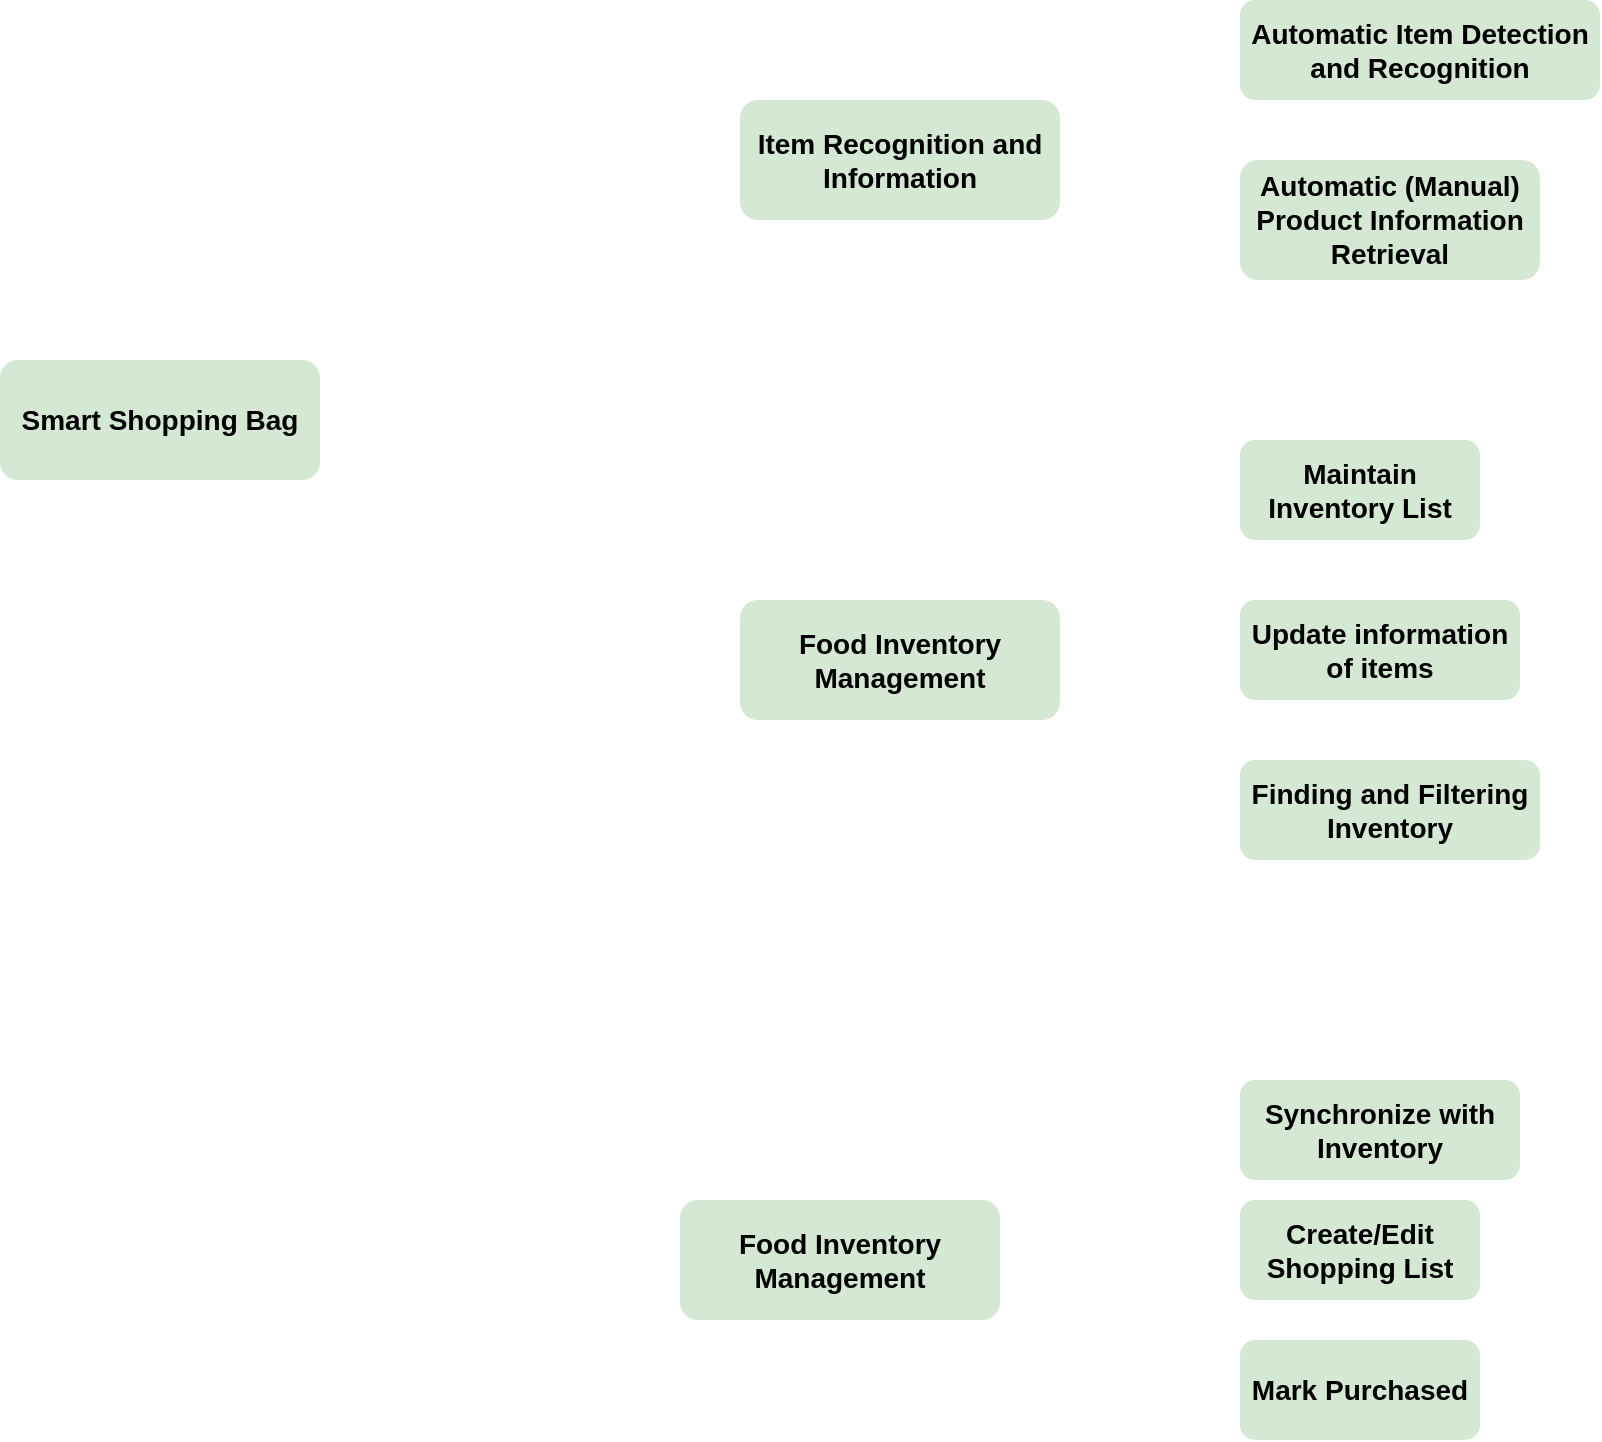 <mxfile version="26.1.3">
  <diagram name="Page-1" id="H_-p5PBwe4XukjO6M5oT">
    <mxGraphModel dx="1728" dy="1175" grid="1" gridSize="10" guides="1" tooltips="1" connect="1" arrows="1" fold="1" page="0" pageScale="1" pageWidth="850" pageHeight="1100" math="0" shadow="0">
      <root>
        <mxCell id="0" />
        <mxCell id="1" parent="0" />
        <mxCell id="a-qAyYKbEoWzTeQhNVbp-1" value="&lt;font style=&quot;font-size: 14px;&quot;&gt;&lt;b&gt;Smart Shopping Bag&lt;/b&gt;&lt;/font&gt;" style="rounded=1;whiteSpace=wrap;html=1;strokeWidth=1;strokeColor=none;fillColor=#d5e8d4;" vertex="1" parent="1">
          <mxGeometry x="-260" width="160" height="60" as="geometry" />
        </mxCell>
        <mxCell id="a-qAyYKbEoWzTeQhNVbp-2" value="&lt;span style=&quot;font-size: 14px;&quot;&gt;&lt;b&gt;Automatic Item Detection and Recognition&lt;/b&gt;&lt;/span&gt;" style="rounded=1;whiteSpace=wrap;html=1;strokeWidth=1;strokeColor=none;fillColor=#d5e8d4;" vertex="1" parent="1">
          <mxGeometry x="360" y="-180" width="180" height="50" as="geometry" />
        </mxCell>
        <mxCell id="a-qAyYKbEoWzTeQhNVbp-8" value="&lt;font style=&quot;font-size: 14px;&quot;&gt;&lt;b&gt;Item Recognition and Information&lt;/b&gt;&lt;/font&gt;" style="rounded=1;whiteSpace=wrap;html=1;strokeWidth=1;strokeColor=none;fillColor=#d5e8d4;" vertex="1" parent="1">
          <mxGeometry x="110" y="-130" width="160" height="60" as="geometry" />
        </mxCell>
        <mxCell id="a-qAyYKbEoWzTeQhNVbp-11" value="&lt;span style=&quot;font-size: 14px;&quot;&gt;&lt;b&gt;Automatic (Manual) Product Information Retrieval&lt;/b&gt;&lt;/span&gt;" style="rounded=1;whiteSpace=wrap;html=1;strokeWidth=1;strokeColor=none;fillColor=#d5e8d4;" vertex="1" parent="1">
          <mxGeometry x="360" y="-100" width="150" height="60" as="geometry" />
        </mxCell>
        <mxCell id="a-qAyYKbEoWzTeQhNVbp-12" value="&lt;span style=&quot;font-size: 14px;&quot;&gt;&lt;b&gt;Update information of items&lt;/b&gt;&lt;/span&gt;" style="rounded=1;whiteSpace=wrap;html=1;strokeWidth=1;strokeColor=none;fillColor=#d5e8d4;" vertex="1" parent="1">
          <mxGeometry x="360" y="120" width="140" height="50" as="geometry" />
        </mxCell>
        <mxCell id="a-qAyYKbEoWzTeQhNVbp-13" value="&lt;span style=&quot;font-size: 14px;&quot;&gt;&lt;b&gt;Maintain Inventory List&lt;/b&gt;&lt;/span&gt;" style="rounded=1;whiteSpace=wrap;html=1;strokeWidth=1;strokeColor=none;fillColor=#d5e8d4;" vertex="1" parent="1">
          <mxGeometry x="360" y="40" width="120" height="50" as="geometry" />
        </mxCell>
        <mxCell id="a-qAyYKbEoWzTeQhNVbp-14" value="&lt;span style=&quot;font-size: 14px;&quot;&gt;&lt;b&gt;Food Inventory Management&lt;/b&gt;&lt;/span&gt;" style="rounded=1;whiteSpace=wrap;html=1;strokeWidth=1;strokeColor=none;fillColor=#d5e8d4;" vertex="1" parent="1">
          <mxGeometry x="110" y="120" width="160" height="60" as="geometry" />
        </mxCell>
        <mxCell id="a-qAyYKbEoWzTeQhNVbp-15" value="&lt;span style=&quot;font-size: 14px;&quot;&gt;&lt;b&gt;Finding and Filtering Inventory&lt;/b&gt;&lt;/span&gt;" style="rounded=1;whiteSpace=wrap;html=1;strokeWidth=1;strokeColor=none;fillColor=#d5e8d4;" vertex="1" parent="1">
          <mxGeometry x="360" y="200" width="150" height="50" as="geometry" />
        </mxCell>
        <mxCell id="a-qAyYKbEoWzTeQhNVbp-22" value="&lt;span style=&quot;font-size: 14px;&quot;&gt;&lt;b&gt;Synchronize with Inventory&lt;/b&gt;&lt;/span&gt;" style="rounded=1;whiteSpace=wrap;html=1;strokeWidth=1;strokeColor=none;fillColor=#d5e8d4;" vertex="1" parent="1">
          <mxGeometry x="360" y="360" width="140" height="50" as="geometry" />
        </mxCell>
        <mxCell id="a-qAyYKbEoWzTeQhNVbp-26" value="&lt;span style=&quot;font-size: 14px;&quot;&gt;&lt;b&gt;Create/Edit Shopping List&lt;/b&gt;&lt;/span&gt;" style="rounded=1;whiteSpace=wrap;html=1;strokeWidth=1;strokeColor=none;fillColor=#d5e8d4;" vertex="1" parent="1">
          <mxGeometry x="360" y="420" width="120" height="50" as="geometry" />
        </mxCell>
        <mxCell id="a-qAyYKbEoWzTeQhNVbp-27" value="&lt;span style=&quot;font-size: 14px;&quot;&gt;&lt;b&gt;Mark Purchased&lt;/b&gt;&lt;/span&gt;" style="rounded=1;whiteSpace=wrap;html=1;strokeWidth=1;strokeColor=none;fillColor=#d5e8d4;" vertex="1" parent="1">
          <mxGeometry x="360" y="490" width="120" height="50" as="geometry" />
        </mxCell>
        <mxCell id="a-qAyYKbEoWzTeQhNVbp-29" value="&lt;span style=&quot;font-size: 14px;&quot;&gt;&lt;b&gt;Food Inventory Management&lt;/b&gt;&lt;/span&gt;" style="rounded=1;whiteSpace=wrap;html=1;strokeWidth=1;strokeColor=none;fillColor=#d5e8d4;" vertex="1" parent="1">
          <mxGeometry x="80" y="420" width="160" height="60" as="geometry" />
        </mxCell>
      </root>
    </mxGraphModel>
  </diagram>
</mxfile>
